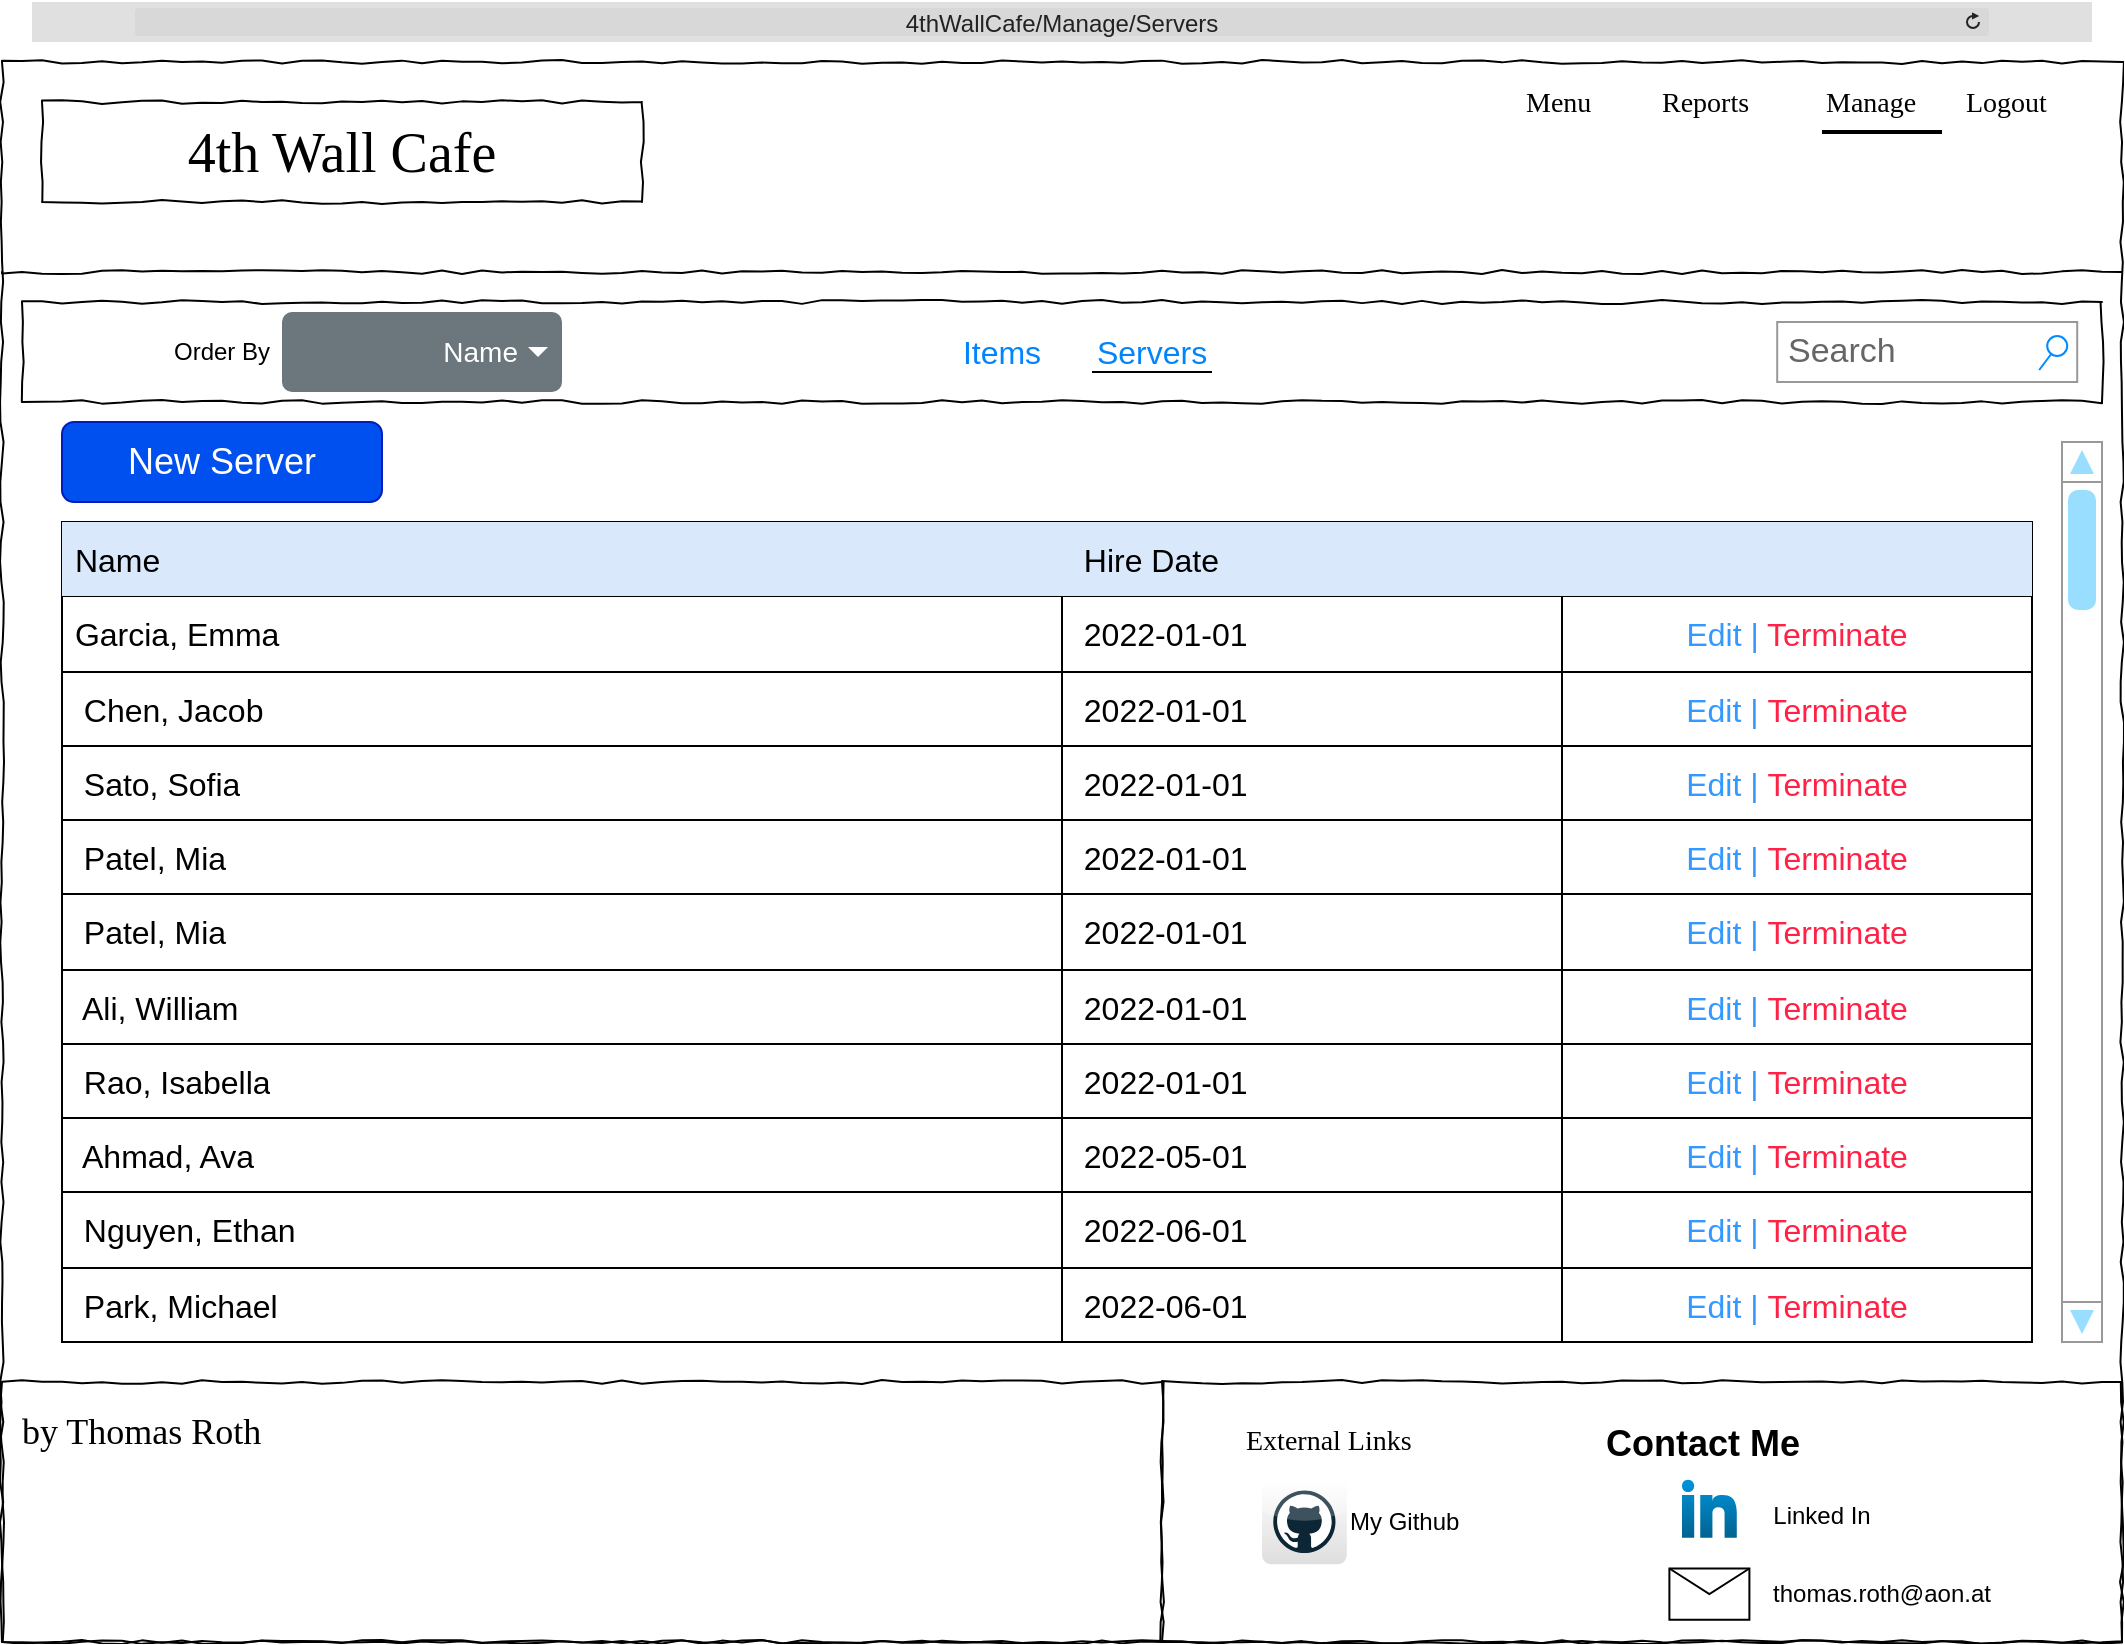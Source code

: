 <mxfile version="25.0.1">
  <diagram name="Page-1" id="03018318-947c-dd8e-b7a3-06fadd420f32">
    <mxGraphModel dx="3354" dy="1258" grid="1" gridSize="10" guides="1" tooltips="1" connect="1" arrows="1" fold="1" page="1" pageScale="1" pageWidth="1100" pageHeight="850" background="none" math="0" shadow="0">
      <root>
        <mxCell id="0" />
        <mxCell id="1" parent="0" />
        <mxCell id="677b7b8949515195-1" value="" style="whiteSpace=wrap;html=1;rounded=0;shadow=0;labelBackgroundColor=none;strokeColor=#000000;strokeWidth=1;fillColor=none;fontFamily=Verdana;fontSize=12;fontColor=#000000;align=center;comic=1;" parent="1" vertex="1">
          <mxGeometry x="20" y="40" width="1060" height="790" as="geometry" />
        </mxCell>
        <mxCell id="677b7b8949515195-2" value="4th Wall Cafe" style="whiteSpace=wrap;html=1;rounded=0;shadow=0;labelBackgroundColor=none;strokeWidth=1;fontFamily=Verdana;fontSize=28;align=center;comic=1;" parent="1" vertex="1">
          <mxGeometry x="40" y="60" width="300" height="50" as="geometry" />
        </mxCell>
        <mxCell id="677b7b8949515195-4" value="Menu" style="text;html=1;points=[];align=left;verticalAlign=top;spacingTop=-4;fontSize=14;fontFamily=Verdana" parent="1" vertex="1">
          <mxGeometry x="780" y="50" width="60" height="20" as="geometry" />
        </mxCell>
        <mxCell id="677b7b8949515195-5" value="Reports" style="text;html=1;points=[];align=left;verticalAlign=top;spacingTop=-4;fontSize=14;fontFamily=Verdana" parent="1" vertex="1">
          <mxGeometry x="847.6" y="50" width="60" height="20" as="geometry" />
        </mxCell>
        <mxCell id="677b7b8949515195-6" value="Manage" style="text;html=1;points=[];align=left;verticalAlign=top;spacingTop=-4;fontSize=14;fontFamily=Verdana" parent="1" vertex="1">
          <mxGeometry x="930" y="50" width="60" height="20" as="geometry" />
        </mxCell>
        <mxCell id="677b7b8949515195-7" value="Logout" style="text;html=1;points=[];align=left;verticalAlign=top;spacingTop=-4;fontSize=14;fontFamily=Verdana" parent="1" vertex="1">
          <mxGeometry x="1000" y="50" width="60" height="20" as="geometry" />
        </mxCell>
        <mxCell id="677b7b8949515195-9" value="" style="line;strokeWidth=1;html=1;rounded=0;shadow=0;labelBackgroundColor=none;fillColor=none;fontFamily=Verdana;fontSize=14;fontColor=#000000;align=center;comic=1;" parent="1" vertex="1">
          <mxGeometry x="20" y="140" width="1060" height="10" as="geometry" />
        </mxCell>
        <mxCell id="677b7b8949515195-10" value="" style="whiteSpace=wrap;html=1;rounded=0;shadow=0;labelBackgroundColor=none;strokeWidth=1;fillColor=none;fontFamily=Verdana;fontSize=12;align=center;comic=1;" parent="1" vertex="1">
          <mxGeometry x="30" y="160" width="1040" height="50" as="geometry" />
        </mxCell>
        <mxCell id="677b7b8949515195-15" value="&lt;div style=&quot;&quot;&gt;&lt;font style=&quot;font-size: 18px;&quot;&gt;by Thomas Roth&lt;/font&gt;&lt;/div&gt;" style="whiteSpace=wrap;html=1;rounded=0;shadow=0;labelBackgroundColor=none;strokeWidth=1;fillColor=none;fontFamily=Verdana;fontSize=12;align=left;verticalAlign=top;spacing=10;comic=1;" parent="1" vertex="1">
          <mxGeometry x="20" y="700" width="580" height="130" as="geometry" />
        </mxCell>
        <mxCell id="677b7b8949515195-26" value="" style="whiteSpace=wrap;html=1;rounded=0;shadow=0;labelBackgroundColor=none;strokeWidth=1;fillColor=none;fontFamily=Verdana;fontSize=12;align=center;comic=1;" parent="1" vertex="1">
          <mxGeometry x="600" y="700" width="480" height="130" as="geometry" />
        </mxCell>
        <mxCell id="677b7b8949515195-42" value="External Links" style="text;html=1;points=[];align=left;verticalAlign=top;spacingTop=-4;fontSize=14;fontFamily=Verdana" parent="1" vertex="1">
          <mxGeometry x="640" y="718.68" width="170" height="20" as="geometry" />
        </mxCell>
        <mxCell id="xNktOV-b6tnxYs5pCYwV-17" value="" style="dashed=0;outlineConnect=0;html=1;align=center;labelPosition=center;verticalLabelPosition=bottom;verticalAlign=top;shape=mxgraph.webicons.github;gradientColor=#DFDEDE" parent="1" vertex="1">
          <mxGeometry x="650" y="748.68" width="42.4" height="42.4" as="geometry" />
        </mxCell>
        <mxCell id="xNktOV-b6tnxYs5pCYwV-18" value="" style="dashed=0;outlineConnect=0;html=1;align=center;labelPosition=center;verticalLabelPosition=bottom;verticalAlign=top;shape=mxgraph.weblogos.linkedin;fillColor=#0095DB;gradientColor=#006391" parent="1" vertex="1">
          <mxGeometry x="860" y="748.91" width="27.4" height="28.93" as="geometry" />
        </mxCell>
        <mxCell id="xNktOV-b6tnxYs5pCYwV-19" value="My Github" style="text;html=1;align=left;verticalAlign=middle;whiteSpace=wrap;rounded=0;" parent="1" vertex="1">
          <mxGeometry x="692.4" y="754.88" width="60" height="30" as="geometry" />
        </mxCell>
        <mxCell id="xNktOV-b6tnxYs5pCYwV-20" value="&lt;font style=&quot;font-size: 18px;&quot;&gt;Contact Me&lt;/font&gt;" style="text;strokeColor=none;fillColor=none;html=1;fontSize=24;fontStyle=1;verticalAlign=middle;align=center;" parent="1" vertex="1">
          <mxGeometry x="820" y="708.91" width="100" height="40" as="geometry" />
        </mxCell>
        <mxCell id="xNktOV-b6tnxYs5pCYwV-22" value="" style="shape=message;html=1;html=1;outlineConnect=0;labelPosition=center;verticalLabelPosition=bottom;align=center;verticalAlign=top;" parent="1" vertex="1">
          <mxGeometry x="853.7" y="793.25" width="40" height="25.66" as="geometry" />
        </mxCell>
        <mxCell id="xNktOV-b6tnxYs5pCYwV-23" value="Linked In" style="text;html=1;align=center;verticalAlign=middle;whiteSpace=wrap;rounded=0;" parent="1" vertex="1">
          <mxGeometry x="900" y="752.17" width="60" height="30" as="geometry" />
        </mxCell>
        <mxCell id="xNktOV-b6tnxYs5pCYwV-24" value="thomas.roth@aon.at" style="text;html=1;align=center;verticalAlign=middle;whiteSpace=wrap;rounded=0;" parent="1" vertex="1">
          <mxGeometry x="930" y="791.08" width="60" height="30" as="geometry" />
        </mxCell>
        <mxCell id="z-67hpvK6l74vBA2kNS7-2" value="" style="line;strokeWidth=2;html=1;" parent="1" vertex="1">
          <mxGeometry x="930" y="70" width="60" height="10" as="geometry" />
        </mxCell>
        <mxCell id="Wy0h9nK7tvIYCn-riC21-105" value="" style="verticalLabelPosition=bottom;shadow=0;dashed=0;align=center;html=1;verticalAlign=top;strokeWidth=1;shape=mxgraph.mockup.navigation.scrollBar;strokeColor=#999999;barPos=98.857;fillColor2=#99ddff;strokeColor2=none;direction=north;" parent="1" vertex="1">
          <mxGeometry x="1050" y="230" width="20" height="450" as="geometry" />
        </mxCell>
        <mxCell id="HEE8X-NlxO-QjpKQm_0w-55" value="Order By" style="text;html=1;align=center;verticalAlign=middle;whiteSpace=wrap;rounded=0;" parent="1" vertex="1">
          <mxGeometry x="100" y="170" width="60" height="30" as="geometry" />
        </mxCell>
        <mxCell id="HEE8X-NlxO-QjpKQm_0w-60" value="Items" style="html=1;shadow=0;dashed=0;shape=mxgraph.bootstrap.rrect;rSize=5;strokeColor=none;strokeWidth=1;fillColor=none;fontColor=#0085FC;whiteSpace=wrap;align=center;verticalAlign=middle;spacingLeft=0;fontStyle=0;fontSize=16;spacing=5;" parent="1" vertex="1">
          <mxGeometry x="490" y="165" width="60" height="40" as="geometry" />
        </mxCell>
        <mxCell id="HEE8X-NlxO-QjpKQm_0w-61" value="Servers" style="html=1;shadow=0;dashed=0;shape=mxgraph.bootstrap.rrect;rSize=5;strokeColor=none;strokeWidth=1;fillColor=none;fontColor=#0085FC;whiteSpace=wrap;align=center;verticalAlign=middle;spacingLeft=0;fontStyle=0;fontSize=16;spacing=5;" parent="1" vertex="1">
          <mxGeometry x="565" y="165" width="60" height="40" as="geometry" />
        </mxCell>
        <mxCell id="HEE8X-NlxO-QjpKQm_0w-62" value="" style="line;strokeWidth=1;rotatable=0;dashed=0;labelPosition=right;align=left;verticalAlign=middle;spacingTop=0;spacingLeft=6;points=[];portConstraint=eastwest;" parent="1" vertex="1">
          <mxGeometry x="565" y="190" width="60" height="10" as="geometry" />
        </mxCell>
        <mxCell id="HEE8X-NlxO-QjpKQm_0w-64" value="&lt;span style=&quot;font-size: 12px;&quot;&gt;4thWallCafe/Manage/Servers&lt;/span&gt;" style="html=1;strokeWidth=1;shadow=0;dashed=0;shape=mxgraph.ios7ui.url;fillColor=#e0e0e0;strokeColor=#c0c0c0;buttonText=;strokeColor2=#222222;fontColor=#222222;fontSize=8;spacingTop=2;align=center;whiteSpace=wrap;" parent="1" vertex="1">
          <mxGeometry x="35" y="10" width="1030" height="20" as="geometry" />
        </mxCell>
        <mxCell id="1vnCUF-EmJs2KefHrxTE-27" value="" style="shape=table;startSize=0;container=1;collapsible=0;childLayout=tableLayout;fontSize=16;" parent="1" vertex="1">
          <mxGeometry x="50" y="270" width="985" height="410" as="geometry" />
        </mxCell>
        <mxCell id="1vnCUF-EmJs2KefHrxTE-28" value="" style="shape=tableRow;horizontal=0;startSize=0;swimlaneHead=0;swimlaneBody=0;strokeColor=inherit;top=0;left=0;bottom=0;right=0;collapsible=0;dropTarget=0;fillColor=none;points=[[0,0.5],[1,0.5]];portConstraint=eastwest;fontSize=16;" parent="1vnCUF-EmJs2KefHrxTE-27" vertex="1">
          <mxGeometry width="985" height="37" as="geometry" />
        </mxCell>
        <mxCell id="1vnCUF-EmJs2KefHrxTE-29" value="&amp;nbsp;Name" style="shape=partialRectangle;html=1;whiteSpace=wrap;connectable=0;strokeColor=#6c8ebf;overflow=hidden;fillColor=#dae8fc;top=0;left=0;bottom=0;right=0;pointerEvents=1;fontSize=16;align=left;" parent="1vnCUF-EmJs2KefHrxTE-28" vertex="1">
          <mxGeometry width="500" height="37" as="geometry">
            <mxRectangle width="500" height="37" as="alternateBounds" />
          </mxGeometry>
        </mxCell>
        <mxCell id="1vnCUF-EmJs2KefHrxTE-30" value="&amp;nbsp; Hire Date" style="shape=partialRectangle;html=1;whiteSpace=wrap;connectable=0;strokeColor=#6c8ebf;overflow=hidden;fillColor=#dae8fc;top=0;left=0;bottom=0;right=0;pointerEvents=1;fontSize=16;align=left;" parent="1vnCUF-EmJs2KefHrxTE-28" vertex="1">
          <mxGeometry x="500" width="250" height="37" as="geometry">
            <mxRectangle width="250" height="37" as="alternateBounds" />
          </mxGeometry>
        </mxCell>
        <mxCell id="1vnCUF-EmJs2KefHrxTE-31" value="" style="shape=partialRectangle;html=1;whiteSpace=wrap;connectable=0;strokeColor=#6c8ebf;overflow=hidden;fillColor=#dae8fc;top=0;left=0;bottom=0;right=0;pointerEvents=1;fontSize=16;" parent="1vnCUF-EmJs2KefHrxTE-28" vertex="1">
          <mxGeometry x="750" width="235" height="37" as="geometry">
            <mxRectangle width="235" height="37" as="alternateBounds" />
          </mxGeometry>
        </mxCell>
        <mxCell id="1vnCUF-EmJs2KefHrxTE-32" value="" style="shape=tableRow;horizontal=0;startSize=0;swimlaneHead=0;swimlaneBody=0;strokeColor=inherit;top=0;left=0;bottom=0;right=0;collapsible=0;dropTarget=0;fillColor=none;points=[[0,0.5],[1,0.5]];portConstraint=eastwest;fontSize=16;" parent="1vnCUF-EmJs2KefHrxTE-27" vertex="1">
          <mxGeometry y="37" width="985" height="38" as="geometry" />
        </mxCell>
        <mxCell id="1vnCUF-EmJs2KefHrxTE-33" value="&amp;nbsp;Garcia, Emma" style="shape=partialRectangle;html=1;whiteSpace=wrap;connectable=0;strokeColor=inherit;overflow=hidden;fillColor=none;top=0;left=0;bottom=0;right=0;pointerEvents=1;fontSize=16;align=left;" parent="1vnCUF-EmJs2KefHrxTE-32" vertex="1">
          <mxGeometry width="500" height="38" as="geometry">
            <mxRectangle width="500" height="38" as="alternateBounds" />
          </mxGeometry>
        </mxCell>
        <mxCell id="1vnCUF-EmJs2KefHrxTE-34" value="&amp;nbsp; 2022-01-01" style="shape=partialRectangle;html=1;whiteSpace=wrap;connectable=0;strokeColor=inherit;overflow=hidden;fillColor=none;top=0;left=0;bottom=0;right=0;pointerEvents=1;fontSize=16;align=left;" parent="1vnCUF-EmJs2KefHrxTE-32" vertex="1">
          <mxGeometry x="500" width="250" height="38" as="geometry">
            <mxRectangle width="250" height="38" as="alternateBounds" />
          </mxGeometry>
        </mxCell>
        <mxCell id="1vnCUF-EmJs2KefHrxTE-35" value="&lt;font color=&quot;#3399ff&quot;&gt;Edit | &lt;/font&gt;&lt;font color=&quot;#ff2146&quot;&gt;Terminate&lt;/font&gt;" style="shape=partialRectangle;html=1;whiteSpace=wrap;connectable=0;strokeColor=inherit;overflow=hidden;fillColor=none;top=0;left=0;bottom=0;right=0;pointerEvents=1;fontSize=16;" parent="1vnCUF-EmJs2KefHrxTE-32" vertex="1">
          <mxGeometry x="750" width="235" height="38" as="geometry">
            <mxRectangle width="235" height="38" as="alternateBounds" />
          </mxGeometry>
        </mxCell>
        <mxCell id="1vnCUF-EmJs2KefHrxTE-36" value="" style="shape=tableRow;horizontal=0;startSize=0;swimlaneHead=0;swimlaneBody=0;strokeColor=inherit;top=0;left=0;bottom=0;right=0;collapsible=0;dropTarget=0;fillColor=none;points=[[0,0.5],[1,0.5]];portConstraint=eastwest;fontSize=16;" parent="1vnCUF-EmJs2KefHrxTE-27" vertex="1">
          <mxGeometry y="75" width="985" height="37" as="geometry" />
        </mxCell>
        <mxCell id="1vnCUF-EmJs2KefHrxTE-37" value="&amp;nbsp; Chen, Jacob" style="shape=partialRectangle;html=1;whiteSpace=wrap;connectable=0;strokeColor=inherit;overflow=hidden;fillColor=none;top=0;left=0;bottom=0;right=0;pointerEvents=1;fontSize=16;align=left;" parent="1vnCUF-EmJs2KefHrxTE-36" vertex="1">
          <mxGeometry width="500" height="37" as="geometry">
            <mxRectangle width="500" height="37" as="alternateBounds" />
          </mxGeometry>
        </mxCell>
        <mxCell id="1vnCUF-EmJs2KefHrxTE-38" value="&amp;nbsp; 2022-01-01" style="shape=partialRectangle;html=1;whiteSpace=wrap;connectable=0;strokeColor=inherit;overflow=hidden;fillColor=none;top=0;left=0;bottom=0;right=0;pointerEvents=1;fontSize=16;align=left;" parent="1vnCUF-EmJs2KefHrxTE-36" vertex="1">
          <mxGeometry x="500" width="250" height="37" as="geometry">
            <mxRectangle width="250" height="37" as="alternateBounds" />
          </mxGeometry>
        </mxCell>
        <mxCell id="1vnCUF-EmJs2KefHrxTE-39" value="&lt;font color=&quot;#3399ff&quot;&gt;Edit |&amp;nbsp;&lt;/font&gt;&lt;font color=&quot;#ff2146&quot;&gt;Terminate&lt;/font&gt;" style="shape=partialRectangle;html=1;whiteSpace=wrap;connectable=0;strokeColor=inherit;overflow=hidden;fillColor=none;top=0;left=0;bottom=0;right=0;pointerEvents=1;fontSize=16;" parent="1vnCUF-EmJs2KefHrxTE-36" vertex="1">
          <mxGeometry x="750" width="235" height="37" as="geometry">
            <mxRectangle width="235" height="37" as="alternateBounds" />
          </mxGeometry>
        </mxCell>
        <mxCell id="1vnCUF-EmJs2KefHrxTE-43" style="shape=tableRow;horizontal=0;startSize=0;swimlaneHead=0;swimlaneBody=0;strokeColor=inherit;top=0;left=0;bottom=0;right=0;collapsible=0;dropTarget=0;fillColor=none;points=[[0,0.5],[1,0.5]];portConstraint=eastwest;fontSize=16;" parent="1vnCUF-EmJs2KefHrxTE-27" vertex="1">
          <mxGeometry y="112" width="985" height="37" as="geometry" />
        </mxCell>
        <mxCell id="1vnCUF-EmJs2KefHrxTE-44" value="&amp;nbsp; Sato, Sofia" style="shape=partialRectangle;html=1;whiteSpace=wrap;connectable=0;strokeColor=inherit;overflow=hidden;fillColor=none;top=0;left=0;bottom=0;right=0;pointerEvents=1;fontSize=16;align=left;" parent="1vnCUF-EmJs2KefHrxTE-43" vertex="1">
          <mxGeometry width="500" height="37" as="geometry">
            <mxRectangle width="500" height="37" as="alternateBounds" />
          </mxGeometry>
        </mxCell>
        <mxCell id="1vnCUF-EmJs2KefHrxTE-45" value="&amp;nbsp; 2022-01-01" style="shape=partialRectangle;html=1;whiteSpace=wrap;connectable=0;strokeColor=inherit;overflow=hidden;fillColor=none;top=0;left=0;bottom=0;right=0;pointerEvents=1;fontSize=16;align=left;" parent="1vnCUF-EmJs2KefHrxTE-43" vertex="1">
          <mxGeometry x="500" width="250" height="37" as="geometry">
            <mxRectangle width="250" height="37" as="alternateBounds" />
          </mxGeometry>
        </mxCell>
        <mxCell id="1vnCUF-EmJs2KefHrxTE-46" value="&lt;font color=&quot;#3399ff&quot;&gt;Edit |&amp;nbsp;&lt;/font&gt;&lt;font color=&quot;#ff2146&quot;&gt;Terminate&lt;/font&gt;" style="shape=partialRectangle;html=1;whiteSpace=wrap;connectable=0;strokeColor=inherit;overflow=hidden;fillColor=none;top=0;left=0;bottom=0;right=0;pointerEvents=1;fontSize=16;" parent="1vnCUF-EmJs2KefHrxTE-43" vertex="1">
          <mxGeometry x="750" width="235" height="37" as="geometry">
            <mxRectangle width="235" height="37" as="alternateBounds" />
          </mxGeometry>
        </mxCell>
        <mxCell id="1vnCUF-EmJs2KefHrxTE-47" style="shape=tableRow;horizontal=0;startSize=0;swimlaneHead=0;swimlaneBody=0;strokeColor=inherit;top=0;left=0;bottom=0;right=0;collapsible=0;dropTarget=0;fillColor=none;points=[[0,0.5],[1,0.5]];portConstraint=eastwest;fontSize=16;" parent="1vnCUF-EmJs2KefHrxTE-27" vertex="1">
          <mxGeometry y="149" width="985" height="37" as="geometry" />
        </mxCell>
        <mxCell id="1vnCUF-EmJs2KefHrxTE-48" value="&amp;nbsp; Patel, Mia" style="shape=partialRectangle;html=1;whiteSpace=wrap;connectable=0;strokeColor=inherit;overflow=hidden;fillColor=none;top=0;left=0;bottom=0;right=0;pointerEvents=1;fontSize=16;align=left;" parent="1vnCUF-EmJs2KefHrxTE-47" vertex="1">
          <mxGeometry width="500" height="37" as="geometry">
            <mxRectangle width="500" height="37" as="alternateBounds" />
          </mxGeometry>
        </mxCell>
        <mxCell id="1vnCUF-EmJs2KefHrxTE-49" value="&amp;nbsp; 2022-01-01" style="shape=partialRectangle;html=1;whiteSpace=wrap;connectable=0;strokeColor=inherit;overflow=hidden;fillColor=none;top=0;left=0;bottom=0;right=0;pointerEvents=1;fontSize=16;align=left;" parent="1vnCUF-EmJs2KefHrxTE-47" vertex="1">
          <mxGeometry x="500" width="250" height="37" as="geometry">
            <mxRectangle width="250" height="37" as="alternateBounds" />
          </mxGeometry>
        </mxCell>
        <mxCell id="1vnCUF-EmJs2KefHrxTE-50" value="&lt;font color=&quot;#3399ff&quot;&gt;Edit |&amp;nbsp;&lt;/font&gt;&lt;font color=&quot;#ff2146&quot;&gt;Terminate&lt;/font&gt;" style="shape=partialRectangle;html=1;whiteSpace=wrap;connectable=0;strokeColor=inherit;overflow=hidden;fillColor=none;top=0;left=0;bottom=0;right=0;pointerEvents=1;fontSize=16;" parent="1vnCUF-EmJs2KefHrxTE-47" vertex="1">
          <mxGeometry x="750" width="235" height="37" as="geometry">
            <mxRectangle width="235" height="37" as="alternateBounds" />
          </mxGeometry>
        </mxCell>
        <mxCell id="1vnCUF-EmJs2KefHrxTE-51" style="shape=tableRow;horizontal=0;startSize=0;swimlaneHead=0;swimlaneBody=0;strokeColor=inherit;top=0;left=0;bottom=0;right=0;collapsible=0;dropTarget=0;fillColor=none;points=[[0,0.5],[1,0.5]];portConstraint=eastwest;fontSize=16;" parent="1vnCUF-EmJs2KefHrxTE-27" vertex="1">
          <mxGeometry y="186" width="985" height="38" as="geometry" />
        </mxCell>
        <mxCell id="1vnCUF-EmJs2KefHrxTE-52" value="&amp;nbsp; Patel, Mia" style="shape=partialRectangle;html=1;whiteSpace=wrap;connectable=0;strokeColor=inherit;overflow=hidden;fillColor=none;top=0;left=0;bottom=0;right=0;pointerEvents=1;fontSize=16;align=left;" parent="1vnCUF-EmJs2KefHrxTE-51" vertex="1">
          <mxGeometry width="500" height="38" as="geometry">
            <mxRectangle width="500" height="38" as="alternateBounds" />
          </mxGeometry>
        </mxCell>
        <mxCell id="1vnCUF-EmJs2KefHrxTE-53" value="&amp;nbsp; 2022-01-01" style="shape=partialRectangle;html=1;whiteSpace=wrap;connectable=0;strokeColor=inherit;overflow=hidden;fillColor=none;top=0;left=0;bottom=0;right=0;pointerEvents=1;fontSize=16;align=left;" parent="1vnCUF-EmJs2KefHrxTE-51" vertex="1">
          <mxGeometry x="500" width="250" height="38" as="geometry">
            <mxRectangle width="250" height="38" as="alternateBounds" />
          </mxGeometry>
        </mxCell>
        <mxCell id="1vnCUF-EmJs2KefHrxTE-54" value="&lt;font color=&quot;#3399ff&quot;&gt;Edit |&amp;nbsp;&lt;/font&gt;&lt;font color=&quot;#ff2146&quot;&gt;Terminate&lt;/font&gt;" style="shape=partialRectangle;html=1;whiteSpace=wrap;connectable=0;strokeColor=inherit;overflow=hidden;fillColor=none;top=0;left=0;bottom=0;right=0;pointerEvents=1;fontSize=16;" parent="1vnCUF-EmJs2KefHrxTE-51" vertex="1">
          <mxGeometry x="750" width="235" height="38" as="geometry">
            <mxRectangle width="235" height="38" as="alternateBounds" />
          </mxGeometry>
        </mxCell>
        <mxCell id="1vnCUF-EmJs2KefHrxTE-55" style="shape=tableRow;horizontal=0;startSize=0;swimlaneHead=0;swimlaneBody=0;strokeColor=inherit;top=0;left=0;bottom=0;right=0;collapsible=0;dropTarget=0;fillColor=none;points=[[0,0.5],[1,0.5]];portConstraint=eastwest;fontSize=16;" parent="1vnCUF-EmJs2KefHrxTE-27" vertex="1">
          <mxGeometry y="224" width="985" height="37" as="geometry" />
        </mxCell>
        <mxCell id="1vnCUF-EmJs2KefHrxTE-56" value="&amp;nbsp; Ali, William" style="shape=partialRectangle;html=1;whiteSpace=wrap;connectable=0;strokeColor=inherit;overflow=hidden;fillColor=none;top=0;left=0;bottom=0;right=0;pointerEvents=1;fontSize=16;align=left;" parent="1vnCUF-EmJs2KefHrxTE-55" vertex="1">
          <mxGeometry width="500" height="37" as="geometry">
            <mxRectangle width="500" height="37" as="alternateBounds" />
          </mxGeometry>
        </mxCell>
        <mxCell id="1vnCUF-EmJs2KefHrxTE-57" value="&amp;nbsp; 2022-01-01" style="shape=partialRectangle;html=1;whiteSpace=wrap;connectable=0;strokeColor=inherit;overflow=hidden;fillColor=none;top=0;left=0;bottom=0;right=0;pointerEvents=1;fontSize=16;align=left;" parent="1vnCUF-EmJs2KefHrxTE-55" vertex="1">
          <mxGeometry x="500" width="250" height="37" as="geometry">
            <mxRectangle width="250" height="37" as="alternateBounds" />
          </mxGeometry>
        </mxCell>
        <mxCell id="1vnCUF-EmJs2KefHrxTE-58" value="&lt;font color=&quot;#3399ff&quot;&gt;Edit |&amp;nbsp;&lt;/font&gt;&lt;font color=&quot;#ff2146&quot;&gt;Terminate&lt;/font&gt;" style="shape=partialRectangle;html=1;whiteSpace=wrap;connectable=0;strokeColor=inherit;overflow=hidden;fillColor=none;top=0;left=0;bottom=0;right=0;pointerEvents=1;fontSize=16;" parent="1vnCUF-EmJs2KefHrxTE-55" vertex="1">
          <mxGeometry x="750" width="235" height="37" as="geometry">
            <mxRectangle width="235" height="37" as="alternateBounds" />
          </mxGeometry>
        </mxCell>
        <mxCell id="1vnCUF-EmJs2KefHrxTE-59" style="shape=tableRow;horizontal=0;startSize=0;swimlaneHead=0;swimlaneBody=0;strokeColor=inherit;top=0;left=0;bottom=0;right=0;collapsible=0;dropTarget=0;fillColor=none;points=[[0,0.5],[1,0.5]];portConstraint=eastwest;fontSize=16;" parent="1vnCUF-EmJs2KefHrxTE-27" vertex="1">
          <mxGeometry y="261" width="985" height="37" as="geometry" />
        </mxCell>
        <mxCell id="1vnCUF-EmJs2KefHrxTE-60" value="&amp;nbsp; Rao, Isabella" style="shape=partialRectangle;html=1;whiteSpace=wrap;connectable=0;strokeColor=inherit;overflow=hidden;fillColor=none;top=0;left=0;bottom=0;right=0;pointerEvents=1;fontSize=16;align=left;" parent="1vnCUF-EmJs2KefHrxTE-59" vertex="1">
          <mxGeometry width="500" height="37" as="geometry">
            <mxRectangle width="500" height="37" as="alternateBounds" />
          </mxGeometry>
        </mxCell>
        <mxCell id="1vnCUF-EmJs2KefHrxTE-61" value="&amp;nbsp; 2022-01-01" style="shape=partialRectangle;html=1;whiteSpace=wrap;connectable=0;strokeColor=inherit;overflow=hidden;fillColor=none;top=0;left=0;bottom=0;right=0;pointerEvents=1;fontSize=16;align=left;" parent="1vnCUF-EmJs2KefHrxTE-59" vertex="1">
          <mxGeometry x="500" width="250" height="37" as="geometry">
            <mxRectangle width="250" height="37" as="alternateBounds" />
          </mxGeometry>
        </mxCell>
        <mxCell id="1vnCUF-EmJs2KefHrxTE-62" value="&lt;font color=&quot;#3399ff&quot;&gt;Edit |&amp;nbsp;&lt;/font&gt;&lt;font color=&quot;#ff2146&quot;&gt;Terminate&lt;/font&gt;" style="shape=partialRectangle;html=1;whiteSpace=wrap;connectable=0;strokeColor=inherit;overflow=hidden;fillColor=none;top=0;left=0;bottom=0;right=0;pointerEvents=1;fontSize=16;" parent="1vnCUF-EmJs2KefHrxTE-59" vertex="1">
          <mxGeometry x="750" width="235" height="37" as="geometry">
            <mxRectangle width="235" height="37" as="alternateBounds" />
          </mxGeometry>
        </mxCell>
        <mxCell id="1vnCUF-EmJs2KefHrxTE-63" style="shape=tableRow;horizontal=0;startSize=0;swimlaneHead=0;swimlaneBody=0;strokeColor=inherit;top=0;left=0;bottom=0;right=0;collapsible=0;dropTarget=0;fillColor=none;points=[[0,0.5],[1,0.5]];portConstraint=eastwest;fontSize=16;" parent="1vnCUF-EmJs2KefHrxTE-27" vertex="1">
          <mxGeometry y="298" width="985" height="37" as="geometry" />
        </mxCell>
        <mxCell id="1vnCUF-EmJs2KefHrxTE-64" value="&amp;nbsp; Ahmad, Ava" style="shape=partialRectangle;html=1;whiteSpace=wrap;connectable=0;strokeColor=inherit;overflow=hidden;fillColor=none;top=0;left=0;bottom=0;right=0;pointerEvents=1;fontSize=16;align=left;" parent="1vnCUF-EmJs2KefHrxTE-63" vertex="1">
          <mxGeometry width="500" height="37" as="geometry">
            <mxRectangle width="500" height="37" as="alternateBounds" />
          </mxGeometry>
        </mxCell>
        <mxCell id="1vnCUF-EmJs2KefHrxTE-65" value="&amp;nbsp; 2022-05-01" style="shape=partialRectangle;html=1;whiteSpace=wrap;connectable=0;strokeColor=inherit;overflow=hidden;fillColor=none;top=0;left=0;bottom=0;right=0;pointerEvents=1;fontSize=16;align=left;" parent="1vnCUF-EmJs2KefHrxTE-63" vertex="1">
          <mxGeometry x="500" width="250" height="37" as="geometry">
            <mxRectangle width="250" height="37" as="alternateBounds" />
          </mxGeometry>
        </mxCell>
        <mxCell id="1vnCUF-EmJs2KefHrxTE-66" value="&lt;font color=&quot;#3399ff&quot;&gt;Edit |&amp;nbsp;&lt;/font&gt;&lt;font color=&quot;#ff2146&quot;&gt;Terminate&lt;/font&gt;" style="shape=partialRectangle;html=1;whiteSpace=wrap;connectable=0;strokeColor=inherit;overflow=hidden;fillColor=none;top=0;left=0;bottom=0;right=0;pointerEvents=1;fontSize=16;" parent="1vnCUF-EmJs2KefHrxTE-63" vertex="1">
          <mxGeometry x="750" width="235" height="37" as="geometry">
            <mxRectangle width="235" height="37" as="alternateBounds" />
          </mxGeometry>
        </mxCell>
        <mxCell id="1vnCUF-EmJs2KefHrxTE-67" style="shape=tableRow;horizontal=0;startSize=0;swimlaneHead=0;swimlaneBody=0;strokeColor=inherit;top=0;left=0;bottom=0;right=0;collapsible=0;dropTarget=0;fillColor=none;points=[[0,0.5],[1,0.5]];portConstraint=eastwest;fontSize=16;" parent="1vnCUF-EmJs2KefHrxTE-27" vertex="1">
          <mxGeometry y="335" width="985" height="38" as="geometry" />
        </mxCell>
        <mxCell id="1vnCUF-EmJs2KefHrxTE-68" value="&amp;nbsp; Nguyen, Ethan" style="shape=partialRectangle;html=1;whiteSpace=wrap;connectable=0;strokeColor=inherit;overflow=hidden;fillColor=none;top=0;left=0;bottom=0;right=0;pointerEvents=1;fontSize=16;align=left;" parent="1vnCUF-EmJs2KefHrxTE-67" vertex="1">
          <mxGeometry width="500" height="38" as="geometry">
            <mxRectangle width="500" height="38" as="alternateBounds" />
          </mxGeometry>
        </mxCell>
        <mxCell id="1vnCUF-EmJs2KefHrxTE-69" value="&amp;nbsp; 2022-06-01" style="shape=partialRectangle;html=1;whiteSpace=wrap;connectable=0;strokeColor=inherit;overflow=hidden;fillColor=none;top=0;left=0;bottom=0;right=0;pointerEvents=1;fontSize=16;align=left;" parent="1vnCUF-EmJs2KefHrxTE-67" vertex="1">
          <mxGeometry x="500" width="250" height="38" as="geometry">
            <mxRectangle width="250" height="38" as="alternateBounds" />
          </mxGeometry>
        </mxCell>
        <mxCell id="1vnCUF-EmJs2KefHrxTE-70" value="&lt;font color=&quot;#3399ff&quot;&gt;Edit |&amp;nbsp;&lt;/font&gt;&lt;font color=&quot;#ff2146&quot;&gt;Terminate&lt;/font&gt;" style="shape=partialRectangle;html=1;whiteSpace=wrap;connectable=0;strokeColor=inherit;overflow=hidden;fillColor=none;top=0;left=0;bottom=0;right=0;pointerEvents=1;fontSize=16;" parent="1vnCUF-EmJs2KefHrxTE-67" vertex="1">
          <mxGeometry x="750" width="235" height="38" as="geometry">
            <mxRectangle width="235" height="38" as="alternateBounds" />
          </mxGeometry>
        </mxCell>
        <mxCell id="1vnCUF-EmJs2KefHrxTE-71" style="shape=tableRow;horizontal=0;startSize=0;swimlaneHead=0;swimlaneBody=0;strokeColor=inherit;top=0;left=0;bottom=0;right=0;collapsible=0;dropTarget=0;fillColor=none;points=[[0,0.5],[1,0.5]];portConstraint=eastwest;fontSize=16;" parent="1vnCUF-EmJs2KefHrxTE-27" vertex="1">
          <mxGeometry y="373" width="985" height="37" as="geometry" />
        </mxCell>
        <mxCell id="1vnCUF-EmJs2KefHrxTE-72" value="&amp;nbsp; Park, Michael" style="shape=partialRectangle;html=1;whiteSpace=wrap;connectable=0;strokeColor=inherit;overflow=hidden;fillColor=none;top=0;left=0;bottom=0;right=0;pointerEvents=1;fontSize=16;align=left;" parent="1vnCUF-EmJs2KefHrxTE-71" vertex="1">
          <mxGeometry width="500" height="37" as="geometry">
            <mxRectangle width="500" height="37" as="alternateBounds" />
          </mxGeometry>
        </mxCell>
        <mxCell id="1vnCUF-EmJs2KefHrxTE-73" value="&amp;nbsp; 2022-06-01" style="shape=partialRectangle;html=1;whiteSpace=wrap;connectable=0;strokeColor=inherit;overflow=hidden;fillColor=none;top=0;left=0;bottom=0;right=0;pointerEvents=1;fontSize=16;align=left;" parent="1vnCUF-EmJs2KefHrxTE-71" vertex="1">
          <mxGeometry x="500" width="250" height="37" as="geometry">
            <mxRectangle width="250" height="37" as="alternateBounds" />
          </mxGeometry>
        </mxCell>
        <mxCell id="1vnCUF-EmJs2KefHrxTE-74" value="&lt;font color=&quot;#3399ff&quot;&gt;Edit |&amp;nbsp;&lt;/font&gt;&lt;font color=&quot;#ff2146&quot;&gt;Terminate&lt;/font&gt;" style="shape=partialRectangle;html=1;whiteSpace=wrap;connectable=0;strokeColor=inherit;overflow=hidden;fillColor=none;top=0;left=0;bottom=0;right=0;pointerEvents=1;fontSize=16;" parent="1vnCUF-EmJs2KefHrxTE-71" vertex="1">
          <mxGeometry x="750" width="235" height="37" as="geometry">
            <mxRectangle width="235" height="37" as="alternateBounds" />
          </mxGeometry>
        </mxCell>
        <mxCell id="1vnCUF-EmJs2KefHrxTE-40" value="Search" style="strokeWidth=1;shadow=0;dashed=0;align=center;html=1;shape=mxgraph.mockup.forms.searchBox;strokeColor=#999999;mainText=;strokeColor2=#008cff;fontColor=#666666;fontSize=17;align=left;spacingLeft=3;whiteSpace=wrap;" parent="1" vertex="1">
          <mxGeometry x="907.6" y="170" width="150" height="30" as="geometry" />
        </mxCell>
        <mxCell id="1vnCUF-EmJs2KefHrxTE-41" value="Name" style="html=1;shadow=0;dashed=0;shape=mxgraph.bootstrap.rrect;rSize=5;strokeColor=none;strokeWidth=1;fillColor=#6C767D;fontColor=#ffffff;whiteSpace=wrap;align=right;verticalAlign=middle;fontStyle=0;fontSize=14;spacingRight=20;" parent="1" vertex="1">
          <mxGeometry x="160" y="165" width="140" height="40" as="geometry" />
        </mxCell>
        <mxCell id="1vnCUF-EmJs2KefHrxTE-42" value="" style="shape=triangle;direction=south;fillColor=#ffffff;strokeColor=none;perimeter=none;" parent="1vnCUF-EmJs2KefHrxTE-41" vertex="1">
          <mxGeometry x="1" y="0.5" width="10" height="5" relative="1" as="geometry">
            <mxPoint x="-17" y="-2.5" as="offset" />
          </mxGeometry>
        </mxCell>
        <mxCell id="avPa0hY8I9klBcCSH56H-1" value="&lt;font style=&quot;font-size: 18px;&quot;&gt;New Server&lt;/font&gt;" style="rounded=1;html=1;shadow=0;dashed=0;whiteSpace=wrap;fontSize=10;align=center;fillColor=#0050ef;fontColor=#ffffff;strokeColor=#001DBC;" parent="1" vertex="1">
          <mxGeometry x="50" y="220" width="160" height="40" as="geometry" />
        </mxCell>
      </root>
    </mxGraphModel>
  </diagram>
</mxfile>
